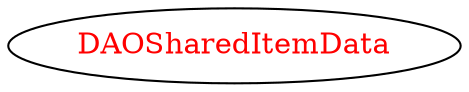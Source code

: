 digraph dependencyGraph {
 concentrate=true;
 ranksep="2.0";
 rankdir="LR"; 
 splines="ortho";
"DAOSharedItemData" [fontcolor="red"];
}
